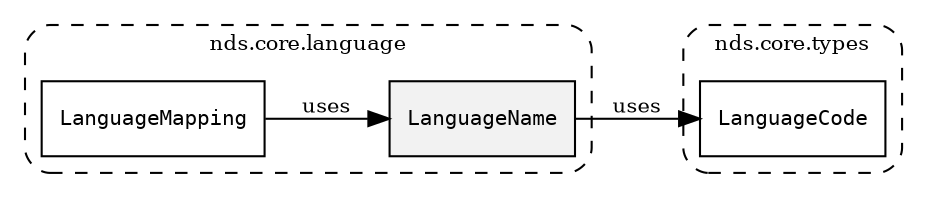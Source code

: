 /**
 * This dot file creates symbol collaboration diagram for LanguageName.
 */
digraph ZSERIO
{
    node [shape=box, fontsize=10];
    rankdir="LR";
    fontsize=10;
    tooltip="LanguageName collaboration diagram";

    subgraph "cluster_nds.core.language"
    {
        style="dashed, rounded";
        label="nds.core.language";
        tooltip="Package nds.core.language";
        href="../../../content/packages/nds.core.language.html#Package-nds-core-language";
        target="_parent";

        "LanguageName" [style="filled", fillcolor="#0000000D", target="_parent", label=<<font face="monospace"><table align="center" border="0" cellspacing="0" cellpadding="0"><tr><td href="../../../content/packages/nds.core.language.html#Structure-LanguageName" title="Structure defined in nds.core.language">LanguageName</td></tr></table></font>>];
        "LanguageMapping" [target="_parent", label=<<font face="monospace"><table align="center" border="0" cellspacing="0" cellpadding="0"><tr><td href="../../../content/packages/nds.core.language.html#Structure-LanguageMapping" title="Structure defined in nds.core.language">LanguageMapping</td></tr></table></font>>];
    }

    subgraph "cluster_nds.core.types"
    {
        style="dashed, rounded";
        label="nds.core.types";
        tooltip="Package nds.core.types";
        href="../../../content/packages/nds.core.types.html#Package-nds-core-types";
        target="_parent";

        "LanguageCode" [target="_parent", label=<<font face="monospace"><table align="center" border="0" cellspacing="0" cellpadding="0"><tr><td href="../../../content/packages/nds.core.types.html#Subtype-LanguageCode" title="Subtype defined in nds.core.types">LanguageCode</td></tr></table></font>>];
    }

    "LanguageName" -> "LanguageCode" [label="uses", fontsize=10];
    "LanguageMapping" -> "LanguageName" [label="uses", fontsize=10];
}
